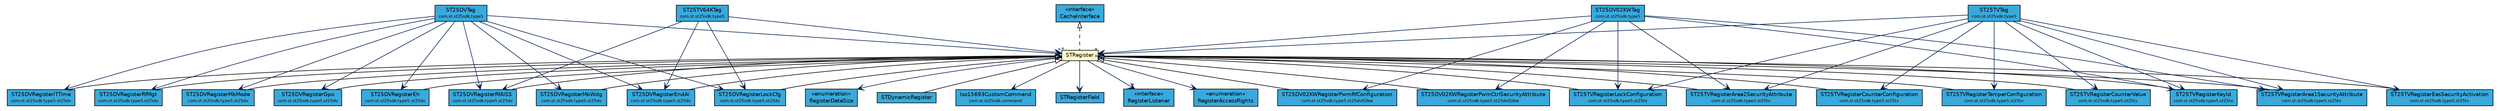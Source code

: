 #!/usr/local/bin/dot
#
# Class diagram 
# Generated by UMLGraph version R5_7_2-3-gee82a7 (http://www.umlgraph.org/)
#

digraph G {
	edge [fontname="Helvetica",fontsize=10,labelfontname="Helvetica",labelfontsize=10];
	node [fontname="Helvetica",fontsize=10,shape=plaintext];
	nodesep=0.25;
	ranksep=0.5;
	// com.st.st25sdk.STRegister
	c27669 [label=<<table title="com.st.st25sdk.STRegister" border="0" cellborder="1" cellspacing="0" cellpadding="2" port="p" bgcolor="lemonChiffon" href="./STRegister.html">
		<tr><td><table border="0" cellspacing="0" cellpadding="1">
<tr><td align="center" balign="center"> STRegister </td></tr>
		</table></td></tr>
		</table>>, URL="./STRegister.html", fontname="Helvetica", fontcolor="black", fontsize=9.0];
	// com.st.st25sdk.STRegister.STRegisterField
	c27670 [label=<<table title="com.st.st25sdk.STRegister.STRegisterField" border="0" cellborder="1" cellspacing="0" cellpadding="2" port="p" bgcolor="#39a9dc" href="./STRegister.STRegisterField.html">
		<tr><td><table border="0" cellspacing="0" cellpadding="1">
<tr><td align="center" balign="center"> STRegisterField </td></tr>
		</table></td></tr>
		</table>>, URL="./STRegister.STRegisterField.html", fontname="Helvetica", fontcolor="black", fontsize=9.0];
	// com.st.st25sdk.STRegister.RegisterListener
	c27671 [label=<<table title="com.st.st25sdk.STRegister.RegisterListener" border="0" cellborder="1" cellspacing="0" cellpadding="2" port="p" bgcolor="#39a9dc" href="./STRegister.RegisterListener.html">
		<tr><td><table border="0" cellspacing="0" cellpadding="1">
<tr><td align="center" balign="center"> &#171;interface&#187; </td></tr>
<tr><td align="center" balign="center"> RegisterListener </td></tr>
		</table></td></tr>
		</table>>, URL="./STRegister.RegisterListener.html", fontname="Helvetica", fontcolor="black", fontsize=9.0];
	// com.st.st25sdk.STRegister.RegisterAccessRights
	c27672 [label=<<table title="com.st.st25sdk.STRegister.RegisterAccessRights" border="0" cellborder="1" cellspacing="0" cellpadding="2" port="p" bgcolor="#39a9dc" href="./STRegister.RegisterAccessRights.html">
		<tr><td><table border="0" cellspacing="0" cellpadding="1">
<tr><td align="center" balign="center"> &#171;enumeration&#187; </td></tr>
<tr><td align="center" balign="center"> RegisterAccessRights </td></tr>
		</table></td></tr>
		</table>>, URL="./STRegister.RegisterAccessRights.html", fontname="Helvetica", fontcolor="black", fontsize=9.0];
	// com.st.st25sdk.STRegister.RegisterDataSize
	c27673 [label=<<table title="com.st.st25sdk.STRegister.RegisterDataSize" border="0" cellborder="1" cellspacing="0" cellpadding="2" port="p" bgcolor="#39a9dc" href="./STRegister.RegisterDataSize.html">
		<tr><td><table border="0" cellspacing="0" cellpadding="1">
<tr><td align="center" balign="center"> &#171;enumeration&#187; </td></tr>
<tr><td align="center" balign="center"> RegisterDataSize </td></tr>
		</table></td></tr>
		</table>>, URL="./STRegister.RegisterDataSize.html", fontname="Helvetica", fontcolor="black", fontsize=9.0];
	// com.st.st25sdk.CacheInterface
	c27674 [label=<<table title="com.st.st25sdk.CacheInterface" border="0" cellborder="1" cellspacing="0" cellpadding="2" port="p" bgcolor="#39a9dc" href="./CacheInterface.html">
		<tr><td><table border="0" cellspacing="0" cellpadding="1">
<tr><td align="center" balign="center"> &#171;interface&#187; </td></tr>
<tr><td align="center" balign="center"> CacheInterface </td></tr>
		</table></td></tr>
		</table>>, URL="./CacheInterface.html", fontname="Helvetica", fontcolor="black", fontsize=9.0];
	// com.st.st25sdk.STDynamicRegister
	c27686 [label=<<table title="com.st.st25sdk.STDynamicRegister" border="0" cellborder="1" cellspacing="0" cellpadding="2" port="p" bgcolor="#39a9dc" href="./STDynamicRegister.html">
		<tr><td><table border="0" cellspacing="0" cellpadding="1">
<tr><td align="center" balign="center"> STDynamicRegister </td></tr>
		</table></td></tr>
		</table>>, URL="./STDynamicRegister.html", fontname="Helvetica", fontcolor="black", fontsize=9.0];
	// com.st.st25sdk.command.Iso15693CustomCommand
	c27716 [label=<<table title="com.st.st25sdk.command.Iso15693CustomCommand" border="0" cellborder="1" cellspacing="0" cellpadding="2" port="p" bgcolor="#39a9dc" href="./command/Iso15693CustomCommand.html">
		<tr><td><table border="0" cellspacing="0" cellpadding="1">
<tr><td align="center" balign="center"> Iso15693CustomCommand </td></tr>
<tr><td align="center" balign="center"><font point-size="7.0"> com.st.st25sdk.command </font></td></tr>
		</table></td></tr>
		</table>>, URL="./command/Iso15693CustomCommand.html", fontname="Helvetica", fontcolor="black", fontsize=9.0];
	// com.st.st25sdk.type5.ST25DVTag
	c27785 [label=<<table title="com.st.st25sdk.type5.ST25DVTag" border="0" cellborder="1" cellspacing="0" cellpadding="2" port="p" bgcolor="#39a9dc" href="./type5/ST25DVTag.html">
		<tr><td><table border="0" cellspacing="0" cellpadding="1">
<tr><td align="center" balign="center"> ST25DVTag </td></tr>
<tr><td align="center" balign="center"><font point-size="7.0"> com.st.st25sdk.type5 </font></td></tr>
		</table></td></tr>
		</table>>, URL="./type5/ST25DVTag.html", fontname="Helvetica", fontcolor="black", fontsize=9.0];
	// com.st.st25sdk.type5.ST25DV02KWTag
	c27795 [label=<<table title="com.st.st25sdk.type5.ST25DV02KWTag" border="0" cellborder="1" cellspacing="0" cellpadding="2" port="p" bgcolor="#39a9dc" href="./type5/ST25DV02KWTag.html">
		<tr><td><table border="0" cellspacing="0" cellpadding="1">
<tr><td align="center" balign="center"> ST25DV02KWTag </td></tr>
<tr><td align="center" balign="center"><font point-size="7.0"> com.st.st25sdk.type5 </font></td></tr>
		</table></td></tr>
		</table>>, URL="./type5/ST25DV02KWTag.html", fontname="Helvetica", fontcolor="black", fontsize=9.0];
	// com.st.st25sdk.type5.ST25TVTag
	c27797 [label=<<table title="com.st.st25sdk.type5.ST25TVTag" border="0" cellborder="1" cellspacing="0" cellpadding="2" port="p" bgcolor="#39a9dc" href="./type5/ST25TVTag.html">
		<tr><td><table border="0" cellspacing="0" cellpadding="1">
<tr><td align="center" balign="center"> ST25TVTag </td></tr>
<tr><td align="center" balign="center"><font point-size="7.0"> com.st.st25sdk.type5 </font></td></tr>
		</table></td></tr>
		</table>>, URL="./type5/ST25TVTag.html", fontname="Helvetica", fontcolor="black", fontsize=9.0];
	// com.st.st25sdk.type5.ST25TV64KTag
	c27812 [label=<<table title="com.st.st25sdk.type5.ST25TV64KTag" border="0" cellborder="1" cellspacing="0" cellpadding="2" port="p" bgcolor="#39a9dc" href="./type5/ST25TV64KTag.html">
		<tr><td><table border="0" cellspacing="0" cellpadding="1">
<tr><td align="center" balign="center"> ST25TV64KTag </td></tr>
<tr><td align="center" balign="center"><font point-size="7.0"> com.st.st25sdk.type5 </font></td></tr>
		</table></td></tr>
		</table>>, URL="./type5/ST25TV64KTag.html", fontname="Helvetica", fontcolor="black", fontsize=9.0];
	// com.st.st25sdk.type5.st25dv.ST25DVRegisterITTime
	c27813 [label=<<table title="com.st.st25sdk.type5.st25dv.ST25DVRegisterITTime" border="0" cellborder="1" cellspacing="0" cellpadding="2" port="p" bgcolor="#39a9dc" href="./type5/st25dv/ST25DVRegisterITTime.html">
		<tr><td><table border="0" cellspacing="0" cellpadding="1">
<tr><td align="center" balign="center"> ST25DVRegisterITTime </td></tr>
<tr><td align="center" balign="center"><font point-size="7.0"> com.st.st25sdk.type5.st25dv </font></td></tr>
		</table></td></tr>
		</table>>, URL="./type5/st25dv/ST25DVRegisterITTime.html", fontname="Helvetica", fontcolor="black", fontsize=9.0];
	// com.st.st25sdk.type5.st25dv.ST25DVRegisterMbMode
	c27815 [label=<<table title="com.st.st25sdk.type5.st25dv.ST25DVRegisterMbMode" border="0" cellborder="1" cellspacing="0" cellpadding="2" port="p" bgcolor="#39a9dc" href="./type5/st25dv/ST25DVRegisterMbMode.html">
		<tr><td><table border="0" cellspacing="0" cellpadding="1">
<tr><td align="center" balign="center"> ST25DVRegisterMbMode </td></tr>
<tr><td align="center" balign="center"><font point-size="7.0"> com.st.st25sdk.type5.st25dv </font></td></tr>
		</table></td></tr>
		</table>>, URL="./type5/st25dv/ST25DVRegisterMbMode.html", fontname="Helvetica", fontcolor="black", fontsize=9.0];
	// com.st.st25sdk.type5.st25dv.ST25DVRegisterRfAiSS
	c27817 [label=<<table title="com.st.st25sdk.type5.st25dv.ST25DVRegisterRfAiSS" border="0" cellborder="1" cellspacing="0" cellpadding="2" port="p" bgcolor="#39a9dc" href="./type5/st25dv/ST25DVRegisterRfAiSS.html">
		<tr><td><table border="0" cellspacing="0" cellpadding="1">
<tr><td align="center" balign="center"> ST25DVRegisterRfAiSS </td></tr>
<tr><td align="center" balign="center"><font point-size="7.0"> com.st.st25sdk.type5.st25dv </font></td></tr>
		</table></td></tr>
		</table>>, URL="./type5/st25dv/ST25DVRegisterRfAiSS.html", fontname="Helvetica", fontcolor="black", fontsize=9.0];
	// com.st.st25sdk.type5.st25dv.ST25DVRegisterGpo
	c27819 [label=<<table title="com.st.st25sdk.type5.st25dv.ST25DVRegisterGpo" border="0" cellborder="1" cellspacing="0" cellpadding="2" port="p" bgcolor="#39a9dc" href="./type5/st25dv/ST25DVRegisterGpo.html">
		<tr><td><table border="0" cellspacing="0" cellpadding="1">
<tr><td align="center" balign="center"> ST25DVRegisterGpo </td></tr>
<tr><td align="center" balign="center"><font point-size="7.0"> com.st.st25sdk.type5.st25dv </font></td></tr>
		</table></td></tr>
		</table>>, URL="./type5/st25dv/ST25DVRegisterGpo.html", fontname="Helvetica", fontcolor="black", fontsize=9.0];
	// com.st.st25sdk.type5.st25dv.ST25DVRegisterEndAi
	c27821 [label=<<table title="com.st.st25sdk.type5.st25dv.ST25DVRegisterEndAi" border="0" cellborder="1" cellspacing="0" cellpadding="2" port="p" bgcolor="#39a9dc" href="./type5/st25dv/ST25DVRegisterEndAi.html">
		<tr><td><table border="0" cellspacing="0" cellpadding="1">
<tr><td align="center" balign="center"> ST25DVRegisterEndAi </td></tr>
<tr><td align="center" balign="center"><font point-size="7.0"> com.st.st25sdk.type5.st25dv </font></td></tr>
		</table></td></tr>
		</table>>, URL="./type5/st25dv/ST25DVRegisterEndAi.html", fontname="Helvetica", fontcolor="black", fontsize=9.0];
	// com.st.st25sdk.type5.st25dv.ST25DVRegisterEh
	c27822 [label=<<table title="com.st.st25sdk.type5.st25dv.ST25DVRegisterEh" border="0" cellborder="1" cellspacing="0" cellpadding="2" port="p" bgcolor="#39a9dc" href="./type5/st25dv/ST25DVRegisterEh.html">
		<tr><td><table border="0" cellspacing="0" cellpadding="1">
<tr><td align="center" balign="center"> ST25DVRegisterEh </td></tr>
<tr><td align="center" balign="center"><font point-size="7.0"> com.st.st25sdk.type5.st25dv </font></td></tr>
		</table></td></tr>
		</table>>, URL="./type5/st25dv/ST25DVRegisterEh.html", fontname="Helvetica", fontcolor="black", fontsize=9.0];
	// com.st.st25sdk.type5.st25dv.ST25DVRegisterMbWdg
	c27824 [label=<<table title="com.st.st25sdk.type5.st25dv.ST25DVRegisterMbWdg" border="0" cellborder="1" cellspacing="0" cellpadding="2" port="p" bgcolor="#39a9dc" href="./type5/st25dv/ST25DVRegisterMbWdg.html">
		<tr><td><table border="0" cellspacing="0" cellpadding="1">
<tr><td align="center" balign="center"> ST25DVRegisterMbWdg </td></tr>
<tr><td align="center" balign="center"><font point-size="7.0"> com.st.st25sdk.type5.st25dv </font></td></tr>
		</table></td></tr>
		</table>>, URL="./type5/st25dv/ST25DVRegisterMbWdg.html", fontname="Helvetica", fontcolor="black", fontsize=9.0];
	// com.st.st25sdk.type5.st25dv.ST25DVRegisterRfMgt
	c27826 [label=<<table title="com.st.st25sdk.type5.st25dv.ST25DVRegisterRfMgt" border="0" cellborder="1" cellspacing="0" cellpadding="2" port="p" bgcolor="#39a9dc" href="./type5/st25dv/ST25DVRegisterRfMgt.html">
		<tr><td><table border="0" cellspacing="0" cellpadding="1">
<tr><td align="center" balign="center"> ST25DVRegisterRfMgt </td></tr>
<tr><td align="center" balign="center"><font point-size="7.0"> com.st.st25sdk.type5.st25dv </font></td></tr>
		</table></td></tr>
		</table>>, URL="./type5/st25dv/ST25DVRegisterRfMgt.html", fontname="Helvetica", fontcolor="black", fontsize=9.0];
	// com.st.st25sdk.type5.st25dv.ST25DVRegisterLockCfg
	c27834 [label=<<table title="com.st.st25sdk.type5.st25dv.ST25DVRegisterLockCfg" border="0" cellborder="1" cellspacing="0" cellpadding="2" port="p" bgcolor="#39a9dc" href="./type5/st25dv/ST25DVRegisterLockCfg.html">
		<tr><td><table border="0" cellspacing="0" cellpadding="1">
<tr><td align="center" balign="center"> ST25DVRegisterLockCfg </td></tr>
<tr><td align="center" balign="center"><font point-size="7.0"> com.st.st25sdk.type5.st25dv </font></td></tr>
		</table></td></tr>
		</table>>, URL="./type5/st25dv/ST25DVRegisterLockCfg.html", fontname="Helvetica", fontcolor="black", fontsize=9.0];
	// com.st.st25sdk.type5.st25dv02kw.ST25DV02KWRegisterPwmCtrlSecurityAttribute
	c27836 [label=<<table title="com.st.st25sdk.type5.st25dv02kw.ST25DV02KWRegisterPwmCtrlSecurityAttribute" border="0" cellborder="1" cellspacing="0" cellpadding="2" port="p" bgcolor="#39a9dc" href="./type5/st25dv02kw/ST25DV02KWRegisterPwmCtrlSecurityAttribute.html">
		<tr><td><table border="0" cellspacing="0" cellpadding="1">
<tr><td align="center" balign="center"> ST25DV02KWRegisterPwmCtrlSecurityAttribute </td></tr>
<tr><td align="center" balign="center"><font point-size="7.0"> com.st.st25sdk.type5.st25dv02kw </font></td></tr>
		</table></td></tr>
		</table>>, URL="./type5/st25dv02kw/ST25DV02KWRegisterPwmCtrlSecurityAttribute.html", fontname="Helvetica", fontcolor="black", fontsize=9.0];
	// com.st.st25sdk.type5.st25dv02kw.ST25DV02KWRegisterPwmRfConfiguration
	c27837 [label=<<table title="com.st.st25sdk.type5.st25dv02kw.ST25DV02KWRegisterPwmRfConfiguration" border="0" cellborder="1" cellspacing="0" cellpadding="2" port="p" bgcolor="#39a9dc" href="./type5/st25dv02kw/ST25DV02KWRegisterPwmRfConfiguration.html">
		<tr><td><table border="0" cellspacing="0" cellpadding="1">
<tr><td align="center" balign="center"> ST25DV02KWRegisterPwmRfConfiguration </td></tr>
<tr><td align="center" balign="center"><font point-size="7.0"> com.st.st25sdk.type5.st25dv02kw </font></td></tr>
		</table></td></tr>
		</table>>, URL="./type5/st25dv02kw/ST25DV02KWRegisterPwmRfConfiguration.html", fontname="Helvetica", fontcolor="black", fontsize=9.0];
	// com.st.st25sdk.type5.st25tv.ST25TVRegisterTamperConfiguration
	c27841 [label=<<table title="com.st.st25sdk.type5.st25tv.ST25TVRegisterTamperConfiguration" border="0" cellborder="1" cellspacing="0" cellpadding="2" port="p" bgcolor="#39a9dc" href="./type5/st25tv/ST25TVRegisterTamperConfiguration.html">
		<tr><td><table border="0" cellspacing="0" cellpadding="1">
<tr><td align="center" balign="center"> ST25TVRegisterTamperConfiguration </td></tr>
<tr><td align="center" balign="center"><font point-size="7.0"> com.st.st25sdk.type5.st25tv </font></td></tr>
		</table></td></tr>
		</table>>, URL="./type5/st25tv/ST25TVRegisterTamperConfiguration.html", fontname="Helvetica", fontcolor="black", fontsize=9.0];
	// com.st.st25sdk.type5.st25tv.ST25TVRegisterArea1SecurityAttribute
	c27842 [label=<<table title="com.st.st25sdk.type5.st25tv.ST25TVRegisterArea1SecurityAttribute" border="0" cellborder="1" cellspacing="0" cellpadding="2" port="p" bgcolor="#39a9dc" href="./type5/st25tv/ST25TVRegisterArea1SecurityAttribute.html">
		<tr><td><table border="0" cellspacing="0" cellpadding="1">
<tr><td align="center" balign="center"> ST25TVRegisterArea1SecurityAttribute </td></tr>
<tr><td align="center" balign="center"><font point-size="7.0"> com.st.st25sdk.type5.st25tv </font></td></tr>
		</table></td></tr>
		</table>>, URL="./type5/st25tv/ST25TVRegisterArea1SecurityAttribute.html", fontname="Helvetica", fontcolor="black", fontsize=9.0];
	// com.st.st25sdk.type5.st25tv.ST25TVRegisterArea2SecurityAttribute
	c27843 [label=<<table title="com.st.st25sdk.type5.st25tv.ST25TVRegisterArea2SecurityAttribute" border="0" cellborder="1" cellspacing="0" cellpadding="2" port="p" bgcolor="#39a9dc" href="./type5/st25tv/ST25TVRegisterArea2SecurityAttribute.html">
		<tr><td><table border="0" cellspacing="0" cellpadding="1">
<tr><td align="center" balign="center"> ST25TVRegisterArea2SecurityAttribute </td></tr>
<tr><td align="center" balign="center"><font point-size="7.0"> com.st.st25sdk.type5.st25tv </font></td></tr>
		</table></td></tr>
		</table>>, URL="./type5/st25tv/ST25TVRegisterArea2SecurityAttribute.html", fontname="Helvetica", fontcolor="black", fontsize=9.0];
	// com.st.st25sdk.type5.st25tv.ST25TVRegisterCounterValue
	c27844 [label=<<table title="com.st.st25sdk.type5.st25tv.ST25TVRegisterCounterValue" border="0" cellborder="1" cellspacing="0" cellpadding="2" port="p" bgcolor="#39a9dc" href="./type5/st25tv/ST25TVRegisterCounterValue.html">
		<tr><td><table border="0" cellspacing="0" cellpadding="1">
<tr><td align="center" balign="center"> ST25TVRegisterCounterValue </td></tr>
<tr><td align="center" balign="center"><font point-size="7.0"> com.st.st25sdk.type5.st25tv </font></td></tr>
		</table></td></tr>
		</table>>, URL="./type5/st25tv/ST25TVRegisterCounterValue.html", fontname="Helvetica", fontcolor="black", fontsize=9.0];
	// com.st.st25sdk.type5.st25tv.ST25TVRegisterEasSecurityActivation
	c27845 [label=<<table title="com.st.st25sdk.type5.st25tv.ST25TVRegisterEasSecurityActivation" border="0" cellborder="1" cellspacing="0" cellpadding="2" port="p" bgcolor="#39a9dc" href="./type5/st25tv/ST25TVRegisterEasSecurityActivation.html">
		<tr><td><table border="0" cellspacing="0" cellpadding="1">
<tr><td align="center" balign="center"> ST25TVRegisterEasSecurityActivation </td></tr>
<tr><td align="center" balign="center"><font point-size="7.0"> com.st.st25sdk.type5.st25tv </font></td></tr>
		</table></td></tr>
		</table>>, URL="./type5/st25tv/ST25TVRegisterEasSecurityActivation.html", fontname="Helvetica", fontcolor="black", fontsize=9.0];
	// com.st.st25sdk.type5.st25tv.ST25TVRegisterCounterConfiguration
	c27846 [label=<<table title="com.st.st25sdk.type5.st25tv.ST25TVRegisterCounterConfiguration" border="0" cellborder="1" cellspacing="0" cellpadding="2" port="p" bgcolor="#39a9dc" href="./type5/st25tv/ST25TVRegisterCounterConfiguration.html">
		<tr><td><table border="0" cellspacing="0" cellpadding="1">
<tr><td align="center" balign="center"> ST25TVRegisterCounterConfiguration </td></tr>
<tr><td align="center" balign="center"><font point-size="7.0"> com.st.st25sdk.type5.st25tv </font></td></tr>
		</table></td></tr>
		</table>>, URL="./type5/st25tv/ST25TVRegisterCounterConfiguration.html", fontname="Helvetica", fontcolor="black", fontsize=9.0];
	// com.st.st25sdk.type5.st25tv.ST25TVRegisterLockConfiguration
	c27847 [label=<<table title="com.st.st25sdk.type5.st25tv.ST25TVRegisterLockConfiguration" border="0" cellborder="1" cellspacing="0" cellpadding="2" port="p" bgcolor="#39a9dc" href="./type5/st25tv/ST25TVRegisterLockConfiguration.html">
		<tr><td><table border="0" cellspacing="0" cellpadding="1">
<tr><td align="center" balign="center"> ST25TVRegisterLockConfiguration </td></tr>
<tr><td align="center" balign="center"><font point-size="7.0"> com.st.st25sdk.type5.st25tv </font></td></tr>
		</table></td></tr>
		</table>>, URL="./type5/st25tv/ST25TVRegisterLockConfiguration.html", fontname="Helvetica", fontcolor="black", fontsize=9.0];
	// com.st.st25sdk.type5.st25tv.ST25TVRegisterKeyId
	c27848 [label=<<table title="com.st.st25sdk.type5.st25tv.ST25TVRegisterKeyId" border="0" cellborder="1" cellspacing="0" cellpadding="2" port="p" bgcolor="#39a9dc" href="./type5/st25tv/ST25TVRegisterKeyId.html">
		<tr><td><table border="0" cellspacing="0" cellpadding="1">
<tr><td align="center" balign="center"> ST25TVRegisterKeyId </td></tr>
<tr><td align="center" balign="center"><font point-size="7.0"> com.st.st25sdk.type5.st25tv </font></td></tr>
		</table></td></tr>
		</table>>, URL="./type5/st25tv/ST25TVRegisterKeyId.html", fontname="Helvetica", fontcolor="black", fontsize=9.0];
	//com.st.st25sdk.STRegister implements com.st.st25sdk.CacheInterface
	c27674:p -> c27669:p [dir=back,arrowtail=empty,style=dashed];
	//com.st.st25sdk.STDynamicRegister extends com.st.st25sdk.STRegister
	c27669:p -> c27686:p [dir=back,arrowtail=empty];
	//com.st.st25sdk.type5.st25dv.ST25DVRegisterITTime extends com.st.st25sdk.STRegister
	c27669:p -> c27813:p [dir=back,arrowtail=empty];
	//com.st.st25sdk.type5.st25dv.ST25DVRegisterMbMode extends com.st.st25sdk.STRegister
	c27669:p -> c27815:p [dir=back,arrowtail=empty];
	//com.st.st25sdk.type5.st25dv.ST25DVRegisterRfAiSS extends com.st.st25sdk.STRegister
	c27669:p -> c27817:p [dir=back,arrowtail=empty];
	//com.st.st25sdk.type5.st25dv.ST25DVRegisterGpo extends com.st.st25sdk.STRegister
	c27669:p -> c27819:p [dir=back,arrowtail=empty];
	//com.st.st25sdk.type5.st25dv.ST25DVRegisterEndAi extends com.st.st25sdk.STRegister
	c27669:p -> c27821:p [dir=back,arrowtail=empty];
	//com.st.st25sdk.type5.st25dv.ST25DVRegisterEh extends com.st.st25sdk.STRegister
	c27669:p -> c27822:p [dir=back,arrowtail=empty];
	//com.st.st25sdk.type5.st25dv.ST25DVRegisterMbWdg extends com.st.st25sdk.STRegister
	c27669:p -> c27824:p [dir=back,arrowtail=empty];
	//com.st.st25sdk.type5.st25dv.ST25DVRegisterRfMgt extends com.st.st25sdk.STRegister
	c27669:p -> c27826:p [dir=back,arrowtail=empty];
	//com.st.st25sdk.type5.st25dv.ST25DVRegisterLockCfg extends com.st.st25sdk.STRegister
	c27669:p -> c27834:p [dir=back,arrowtail=empty];
	//com.st.st25sdk.type5.st25dv02kw.ST25DV02KWRegisterPwmCtrlSecurityAttribute extends com.st.st25sdk.STRegister
	c27669:p -> c27836:p [dir=back,arrowtail=empty];
	//com.st.st25sdk.type5.st25dv02kw.ST25DV02KWRegisterPwmRfConfiguration extends com.st.st25sdk.STRegister
	c27669:p -> c27837:p [dir=back,arrowtail=empty];
	//com.st.st25sdk.type5.st25tv.ST25TVRegisterTamperConfiguration extends com.st.st25sdk.STRegister
	c27669:p -> c27841:p [dir=back,arrowtail=empty];
	//com.st.st25sdk.type5.st25tv.ST25TVRegisterArea1SecurityAttribute extends com.st.st25sdk.STRegister
	c27669:p -> c27842:p [dir=back,arrowtail=empty];
	//com.st.st25sdk.type5.st25tv.ST25TVRegisterArea2SecurityAttribute extends com.st.st25sdk.STRegister
	c27669:p -> c27843:p [dir=back,arrowtail=empty];
	//com.st.st25sdk.type5.st25tv.ST25TVRegisterCounterValue extends com.st.st25sdk.STRegister
	c27669:p -> c27844:p [dir=back,arrowtail=empty];
	//com.st.st25sdk.type5.st25tv.ST25TVRegisterEasSecurityActivation extends com.st.st25sdk.STRegister
	c27669:p -> c27845:p [dir=back,arrowtail=empty];
	//com.st.st25sdk.type5.st25tv.ST25TVRegisterCounterConfiguration extends com.st.st25sdk.STRegister
	c27669:p -> c27846:p [dir=back,arrowtail=empty];
	//com.st.st25sdk.type5.st25tv.ST25TVRegisterLockConfiguration extends com.st.st25sdk.STRegister
	c27669:p -> c27847:p [dir=back,arrowtail=empty];
	//com.st.st25sdk.type5.st25tv.ST25TVRegisterKeyId extends com.st.st25sdk.STRegister
	c27669:p -> c27848:p [dir=back,arrowtail=empty];
	// com.st.st25sdk.STRegister NAVASSOC com.st.st25sdk.STRegister.RegisterAccessRights
	c27669:p -> c27672:p [taillabel="", label="", headlabel="", fontname="Helvetica", fontcolor="#002052", fontsize=10.0, color="#002052", arrowhead=open];
	// com.st.st25sdk.STRegister NAVASSOC com.st.st25sdk.STRegister.RegisterDataSize
	c27669:p -> c27673:p [taillabel="", label="", headlabel="", fontname="Helvetica", fontcolor="#002052", fontsize=10.0, color="#002052", arrowhead=open];
	// com.st.st25sdk.STRegister NAVASSOC com.st.st25sdk.STRegister.STRegisterField
	c27669:p -> c27670:p [taillabel="", label="", headlabel="*", fontname="Helvetica", fontcolor="#002052", fontsize=10.0, color="#002052", arrowhead=open];
	// com.st.st25sdk.STRegister NAVASSOC com.st.st25sdk.command.Iso15693CustomCommand
	c27669:p -> c27716:p [taillabel="", label="", headlabel="", fontname="Helvetica", fontcolor="#002052", fontsize=10.0, color="#002052", arrowhead=open];
	// com.st.st25sdk.STRegister NAVASSOC com.st.st25sdk.STRegister.RegisterListener
	c27669:p -> c27671:p [taillabel="", label="", headlabel="*", fontname="Helvetica", fontcolor="#002052", fontsize=10.0, color="#002052", arrowhead=open];
	// com.st.st25sdk.type5.ST25DVTag NAVASSOC com.st.st25sdk.STRegister
	c27785:p -> c27669:p [taillabel="", label="", headlabel="*", fontname="Helvetica", fontcolor="#002052", fontsize=10.0, color="#002052", arrowhead=open];
	// com.st.st25sdk.type5.ST25DVTag NAVASSOC com.st.st25sdk.type5.st25dv.ST25DVRegisterGpo
	c27785:p -> c27819:p [taillabel="", label="", headlabel="", fontname="Helvetica", fontcolor="#002052", fontsize=10.0, color="#002052", arrowhead=open];
	// com.st.st25sdk.type5.ST25DVTag NAVASSOC com.st.st25sdk.type5.st25dv.ST25DVRegisterITTime
	c27785:p -> c27813:p [taillabel="", label="", headlabel="", fontname="Helvetica", fontcolor="#002052", fontsize=10.0, color="#002052", arrowhead=open];
	// com.st.st25sdk.type5.ST25DVTag NAVASSOC com.st.st25sdk.type5.st25dv.ST25DVRegisterEh
	c27785:p -> c27822:p [taillabel="", label="", headlabel="", fontname="Helvetica", fontcolor="#002052", fontsize=10.0, color="#002052", arrowhead=open];
	// com.st.st25sdk.type5.ST25DVTag NAVASSOC com.st.st25sdk.type5.st25dv.ST25DVRegisterRfMgt
	c27785:p -> c27826:p [taillabel="", label="", headlabel="", fontname="Helvetica", fontcolor="#002052", fontsize=10.0, color="#002052", arrowhead=open];
	// com.st.st25sdk.type5.ST25DVTag NAVASSOC com.st.st25sdk.type5.st25dv.ST25DVRegisterEndAi
	c27785:p -> c27821:p [taillabel="", label="", headlabel="", fontname="Helvetica", fontcolor="#002052", fontsize=10.0, color="#002052", arrowhead=open];
	// com.st.st25sdk.type5.ST25DVTag NAVASSOC com.st.st25sdk.type5.st25dv.ST25DVRegisterRfAiSS
	c27785:p -> c27817:p [taillabel="", label="", headlabel="", fontname="Helvetica", fontcolor="#002052", fontsize=10.0, color="#002052", arrowhead=open];
	// com.st.st25sdk.type5.ST25DVTag NAVASSOC com.st.st25sdk.type5.st25dv.ST25DVRegisterMbMode
	c27785:p -> c27815:p [taillabel="", label="", headlabel="", fontname="Helvetica", fontcolor="#002052", fontsize=10.0, color="#002052", arrowhead=open];
	// com.st.st25sdk.type5.ST25DVTag NAVASSOC com.st.st25sdk.type5.st25dv.ST25DVRegisterMbWdg
	c27785:p -> c27824:p [taillabel="", label="", headlabel="", fontname="Helvetica", fontcolor="#002052", fontsize=10.0, color="#002052", arrowhead=open];
	// com.st.st25sdk.type5.ST25DVTag NAVASSOC com.st.st25sdk.type5.st25dv.ST25DVRegisterLockCfg
	c27785:p -> c27834:p [taillabel="", label="", headlabel="", fontname="Helvetica", fontcolor="#002052", fontsize=10.0, color="#002052", arrowhead=open];
	// com.st.st25sdk.type5.ST25DV02KWTag NAVASSOC com.st.st25sdk.STRegister
	c27795:p -> c27669:p [taillabel="", label="", headlabel="*", fontname="Helvetica", fontcolor="#002052", fontsize=10.0, color="#002052", arrowhead=open];
	// com.st.st25sdk.type5.ST25DV02KWTag NAVASSOC com.st.st25sdk.type5.st25tv.ST25TVRegisterArea1SecurityAttribute
	c27795:p -> c27842:p [taillabel="", label="", headlabel="", fontname="Helvetica", fontcolor="#002052", fontsize=10.0, color="#002052", arrowhead=open];
	// com.st.st25sdk.type5.ST25DV02KWTag NAVASSOC com.st.st25sdk.type5.st25tv.ST25TVRegisterArea2SecurityAttribute
	c27795:p -> c27843:p [taillabel="", label="", headlabel="", fontname="Helvetica", fontcolor="#002052", fontsize=10.0, color="#002052", arrowhead=open];
	// com.st.st25sdk.type5.ST25DV02KWTag NAVASSOC com.st.st25sdk.type5.st25dv02kw.ST25DV02KWRegisterPwmCtrlSecurityAttribute
	c27795:p -> c27836:p [taillabel="", label="", headlabel="", fontname="Helvetica", fontcolor="#002052", fontsize=10.0, color="#002052", arrowhead=open];
	// com.st.st25sdk.type5.ST25DV02KWTag NAVASSOC com.st.st25sdk.type5.st25dv02kw.ST25DV02KWRegisterPwmRfConfiguration
	c27795:p -> c27837:p [taillabel="", label="", headlabel="", fontname="Helvetica", fontcolor="#002052", fontsize=10.0, color="#002052", arrowhead=open];
	// com.st.st25sdk.type5.ST25DV02KWTag NAVASSOC com.st.st25sdk.type5.st25tv.ST25TVRegisterLockConfiguration
	c27795:p -> c27847:p [taillabel="", label="", headlabel="", fontname="Helvetica", fontcolor="#002052", fontsize=10.0, color="#002052", arrowhead=open];
	// com.st.st25sdk.type5.ST25DV02KWTag NAVASSOC com.st.st25sdk.type5.st25tv.ST25TVRegisterKeyId
	c27795:p -> c27848:p [taillabel="", label="", headlabel="", fontname="Helvetica", fontcolor="#002052", fontsize=10.0, color="#002052", arrowhead=open];
	// com.st.st25sdk.type5.ST25TVTag NAVASSOC com.st.st25sdk.STRegister
	c27797:p -> c27669:p [taillabel="", label="", headlabel="*", fontname="Helvetica", fontcolor="#002052", fontsize=10.0, color="#002052", arrowhead=open];
	// com.st.st25sdk.type5.ST25TVTag NAVASSOC com.st.st25sdk.type5.st25tv.ST25TVRegisterArea1SecurityAttribute
	c27797:p -> c27842:p [taillabel="", label="", headlabel="", fontname="Helvetica", fontcolor="#002052", fontsize=10.0, color="#002052", arrowhead=open];
	// com.st.st25sdk.type5.ST25TVTag NAVASSOC com.st.st25sdk.type5.st25tv.ST25TVRegisterArea2SecurityAttribute
	c27797:p -> c27843:p [taillabel="", label="", headlabel="", fontname="Helvetica", fontcolor="#002052", fontsize=10.0, color="#002052", arrowhead=open];
	// com.st.st25sdk.type5.ST25TVTag NAVASSOC com.st.st25sdk.type5.st25tv.ST25TVRegisterEasSecurityActivation
	c27797:p -> c27845:p [taillabel="", label="", headlabel="", fontname="Helvetica", fontcolor="#002052", fontsize=10.0, color="#002052", arrowhead=open];
	// com.st.st25sdk.type5.ST25TVTag NAVASSOC com.st.st25sdk.type5.st25tv.ST25TVRegisterCounterConfiguration
	c27797:p -> c27846:p [taillabel="", label="", headlabel="", fontname="Helvetica", fontcolor="#002052", fontsize=10.0, color="#002052", arrowhead=open];
	// com.st.st25sdk.type5.ST25TVTag NAVASSOC com.st.st25sdk.type5.st25tv.ST25TVRegisterCounterValue
	c27797:p -> c27844:p [taillabel="", label="", headlabel="", fontname="Helvetica", fontcolor="#002052", fontsize=10.0, color="#002052", arrowhead=open];
	// com.st.st25sdk.type5.ST25TVTag NAVASSOC com.st.st25sdk.type5.st25tv.ST25TVRegisterTamperConfiguration
	c27797:p -> c27841:p [taillabel="", label="", headlabel="", fontname="Helvetica", fontcolor="#002052", fontsize=10.0, color="#002052", arrowhead=open];
	// com.st.st25sdk.type5.ST25TVTag NAVASSOC com.st.st25sdk.type5.st25tv.ST25TVRegisterLockConfiguration
	c27797:p -> c27847:p [taillabel="", label="", headlabel="", fontname="Helvetica", fontcolor="#002052", fontsize=10.0, color="#002052", arrowhead=open];
	// com.st.st25sdk.type5.ST25TVTag NAVASSOC com.st.st25sdk.type5.st25tv.ST25TVRegisterKeyId
	c27797:p -> c27848:p [taillabel="", label="", headlabel="", fontname="Helvetica", fontcolor="#002052", fontsize=10.0, color="#002052", arrowhead=open];
	// com.st.st25sdk.type5.ST25TV64KTag NAVASSOC com.st.st25sdk.STRegister
	c27812:p -> c27669:p [taillabel="", label="", headlabel="*", fontname="Helvetica", fontcolor="#002052", fontsize=10.0, color="#002052", arrowhead=open];
	// com.st.st25sdk.type5.ST25TV64KTag NAVASSOC com.st.st25sdk.type5.st25dv.ST25DVRegisterEndAi
	c27812:p -> c27821:p [taillabel="", label="", headlabel="", fontname="Helvetica", fontcolor="#002052", fontsize=10.0, color="#002052", arrowhead=open];
	// com.st.st25sdk.type5.ST25TV64KTag NAVASSOC com.st.st25sdk.type5.st25dv.ST25DVRegisterRfAiSS
	c27812:p -> c27817:p [taillabel="", label="", headlabel="", fontname="Helvetica", fontcolor="#002052", fontsize=10.0, color="#002052", arrowhead=open];
	// com.st.st25sdk.type5.ST25TV64KTag NAVASSOC com.st.st25sdk.type5.st25dv.ST25DVRegisterLockCfg
	c27812:p -> c27834:p [taillabel="", label="", headlabel="", fontname="Helvetica", fontcolor="#002052", fontsize=10.0, color="#002052", arrowhead=open];
}


